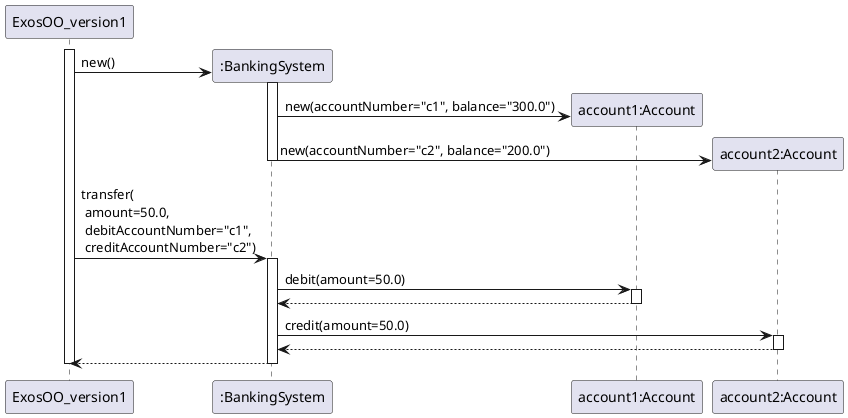 @startuml
participant Main as "ExosOO_version1"
participant BankingSystem as ":BankingSystem"
participant Account1 as "account1:Account"
participant Account2 as "account2:Account"

activate Main

create BankingSystem
Main -> BankingSystem : new()
activate BankingSystem
create Account1
BankingSystem -> Account1 : new(accountNumber="c1", balance="300.0")
create Account2
BankingSystem -> Account2 : new(accountNumber="c2", balance="200.0")
deactivate BankingSystem

Main -> BankingSystem : transfer(\n amount=50.0, \n debitAccountNumber="c1",\n creditAccountNumber="c2")
activate BankingSystem
BankingSystem -> Account1 : debit(amount=50.0)
activate Account1
Account1 --> BankingSystem
deactivate Account1

BankingSystem -> Account2 : credit(amount=50.0)
activate Account2
Account2 --> BankingSystem
deactivate Account2

BankingSystem --> Main
deactivate BankingSystem

deactivate Main

@enduml